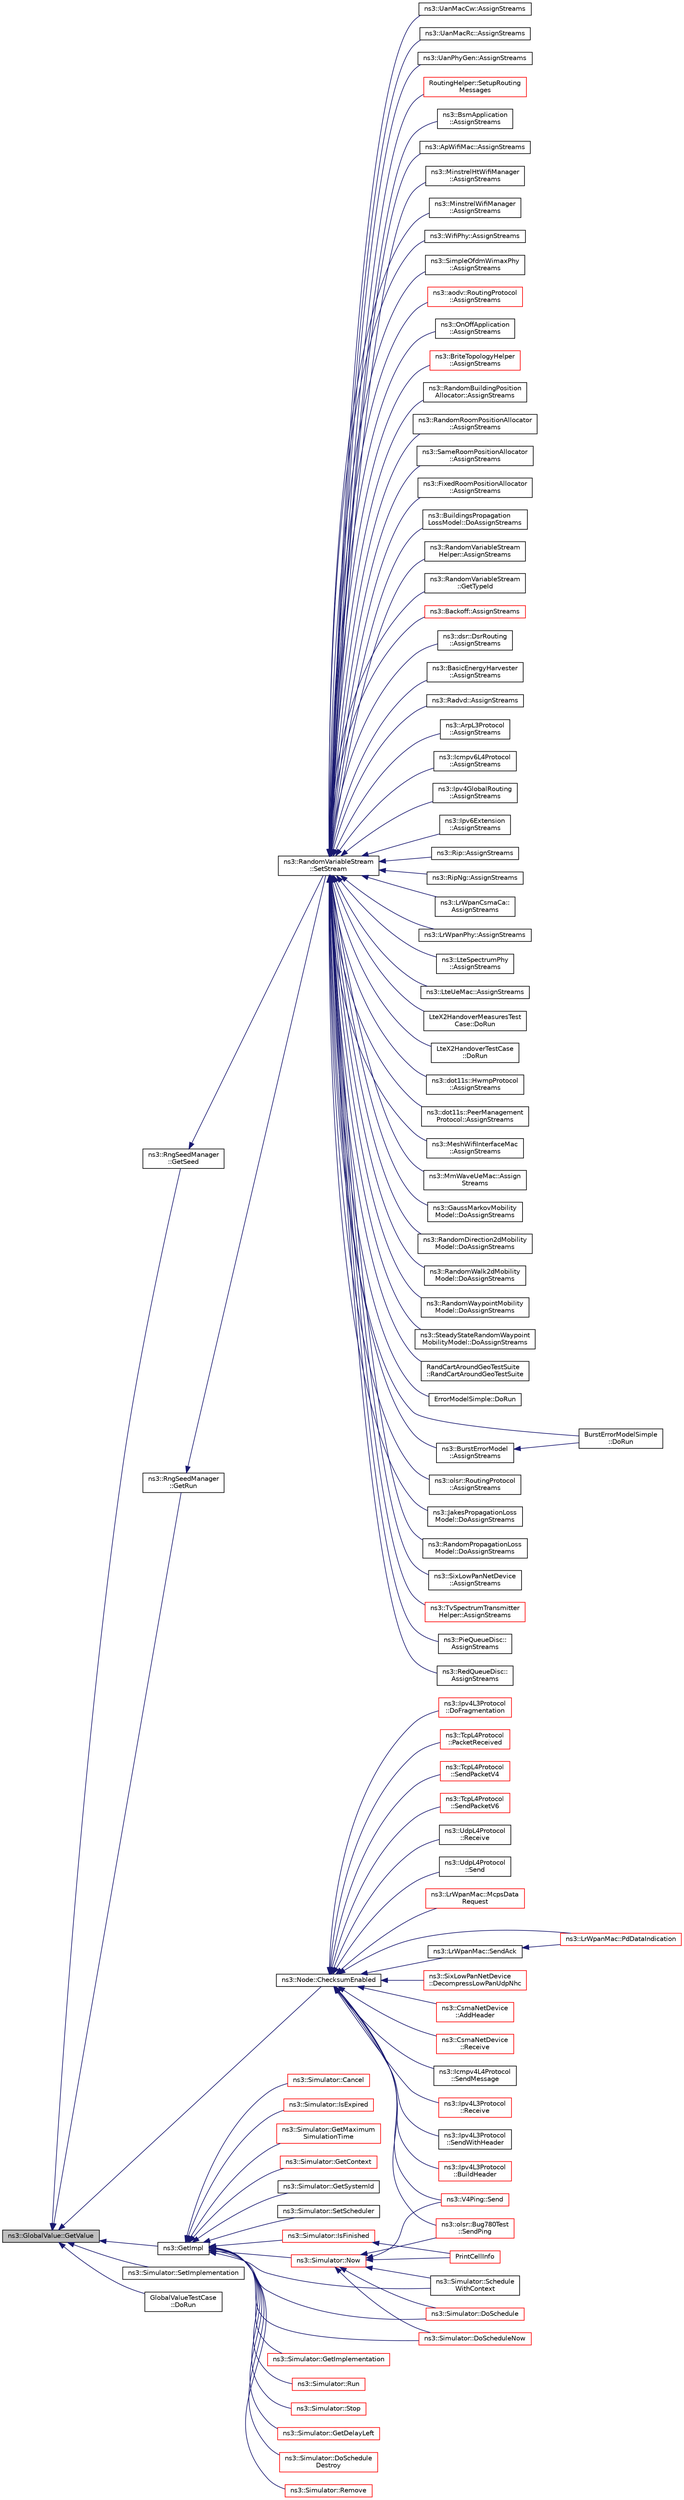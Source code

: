digraph "ns3::GlobalValue::GetValue"
{
  edge [fontname="Helvetica",fontsize="10",labelfontname="Helvetica",labelfontsize="10"];
  node [fontname="Helvetica",fontsize="10",shape=record];
  rankdir="LR";
  Node1 [label="ns3::GlobalValue::GetValue",height=0.2,width=0.4,color="black", fillcolor="grey75", style="filled", fontcolor="black"];
  Node1 -> Node2 [dir="back",color="midnightblue",fontsize="10",style="solid"];
  Node2 [label="ns3::RngSeedManager\l::GetSeed",height=0.2,width=0.4,color="black", fillcolor="white", style="filled",URL="$d2/d74/classns3_1_1RngSeedManager.html#a09f2d185f02aac599cd5a244c4b73ba5",tooltip="Get the current seed value which will be used by all subsequently instantiated RandomVariableStream o..."];
  Node2 -> Node3 [dir="back",color="midnightblue",fontsize="10",style="solid"];
  Node3 [label="ns3::RandomVariableStream\l::SetStream",height=0.2,width=0.4,color="black", fillcolor="white", style="filled",URL="$dc/daa/classns3_1_1RandomVariableStream.html#add11aaf975607746b7e271d300659a94",tooltip="Specifies the stream number for this RNG stream. "];
  Node3 -> Node4 [dir="back",color="midnightblue",fontsize="10",style="solid"];
  Node4 [label="ns3::aodv::RoutingProtocol\l::AssignStreams",height=0.2,width=0.4,color="red", fillcolor="white", style="filled",URL="$db/dd0/classns3_1_1aodv_1_1RoutingProtocol.html#ac2f2cc4e2b7e6edd4cec0e583e6329bb"];
  Node3 -> Node5 [dir="back",color="midnightblue",fontsize="10",style="solid"];
  Node5 [label="ns3::OnOffApplication\l::AssignStreams",height=0.2,width=0.4,color="black", fillcolor="white", style="filled",URL="$dc/d04/classns3_1_1OnOffApplication.html#acf037609b0b06be3ee401b2e7938c872",tooltip="Assign a fixed random variable stream number to the random variables used by this model..."];
  Node3 -> Node6 [dir="back",color="midnightblue",fontsize="10",style="solid"];
  Node6 [label="ns3::BriteTopologyHelper\l::AssignStreams",height=0.2,width=0.4,color="red", fillcolor="white", style="filled",URL="$da/dee/classns3_1_1BriteTopologyHelper.html#a019f40a1a4eee18a40dafc5f449ab69a"];
  Node3 -> Node7 [dir="back",color="midnightblue",fontsize="10",style="solid"];
  Node7 [label="ns3::RandomBuildingPosition\lAllocator::AssignStreams",height=0.2,width=0.4,color="black", fillcolor="white", style="filled",URL="$de/d30/classns3_1_1RandomBuildingPositionAllocator.html#aebe16d91cd077900819278ef6e08d268"];
  Node3 -> Node8 [dir="back",color="midnightblue",fontsize="10",style="solid"];
  Node8 [label="ns3::RandomRoomPositionAllocator\l::AssignStreams",height=0.2,width=0.4,color="black", fillcolor="white", style="filled",URL="$dd/d26/classns3_1_1RandomRoomPositionAllocator.html#a143ceb5be825ab1c35080497df64c2d1"];
  Node3 -> Node9 [dir="back",color="midnightblue",fontsize="10",style="solid"];
  Node9 [label="ns3::SameRoomPositionAllocator\l::AssignStreams",height=0.2,width=0.4,color="black", fillcolor="white", style="filled",URL="$db/dd1/classns3_1_1SameRoomPositionAllocator.html#a351c0ab22412170e50984edb0f303269"];
  Node3 -> Node10 [dir="back",color="midnightblue",fontsize="10",style="solid"];
  Node10 [label="ns3::FixedRoomPositionAllocator\l::AssignStreams",height=0.2,width=0.4,color="black", fillcolor="white", style="filled",URL="$d7/d7b/classns3_1_1FixedRoomPositionAllocator.html#ac3af152b08b5fcba687a30cf3043a8d6"];
  Node3 -> Node11 [dir="back",color="midnightblue",fontsize="10",style="solid"];
  Node11 [label="ns3::BuildingsPropagation\lLossModel::DoAssignStreams",height=0.2,width=0.4,color="black", fillcolor="white", style="filled",URL="$db/db0/classns3_1_1BuildingsPropagationLossModel.html#ab76339ec37256682c65b0c991c8e34e3"];
  Node3 -> Node12 [dir="back",color="midnightblue",fontsize="10",style="solid"];
  Node12 [label="ns3::RandomVariableStream\lHelper::AssignStreams",height=0.2,width=0.4,color="black", fillcolor="white", style="filled",URL="$de/d17/classns3_1_1RandomVariableStreamHelper.html#aec2ca1fc9e0321d77f1abd9c56b55cd0"];
  Node3 -> Node13 [dir="back",color="midnightblue",fontsize="10",style="solid"];
  Node13 [label="ns3::RandomVariableStream\l::GetTypeId",height=0.2,width=0.4,color="black", fillcolor="white", style="filled",URL="$dc/daa/classns3_1_1RandomVariableStream.html#a0b11fa19bc54cca33458c4e1fe7226d5",tooltip="Register this type. "];
  Node3 -> Node14 [dir="back",color="midnightblue",fontsize="10",style="solid"];
  Node14 [label="ns3::Backoff::AssignStreams",height=0.2,width=0.4,color="red", fillcolor="white", style="filled",URL="$d8/d54/classns3_1_1Backoff.html#a5227e2034c6a5b54fd3ea59ed2be2c93"];
  Node3 -> Node15 [dir="back",color="midnightblue",fontsize="10",style="solid"];
  Node15 [label="ns3::dsr::DsrRouting\l::AssignStreams",height=0.2,width=0.4,color="black", fillcolor="white", style="filled",URL="$df/d32/classns3_1_1dsr_1_1DsrRouting.html#aeaf02a6958f35bc630bae7729e9a7643"];
  Node3 -> Node16 [dir="back",color="midnightblue",fontsize="10",style="solid"];
  Node16 [label="ns3::BasicEnergyHarvester\l::AssignStreams",height=0.2,width=0.4,color="black", fillcolor="white", style="filled",URL="$d5/df9/classns3_1_1BasicEnergyHarvester.html#a9572d4892db98c109eed03b77bb9fd6c"];
  Node3 -> Node17 [dir="back",color="midnightblue",fontsize="10",style="solid"];
  Node17 [label="ns3::Radvd::AssignStreams",height=0.2,width=0.4,color="black", fillcolor="white", style="filled",URL="$d5/dd8/classns3_1_1Radvd.html#a9a7b0ce4a4f44ee5aa7bc8a9af1b2bbe"];
  Node3 -> Node18 [dir="back",color="midnightblue",fontsize="10",style="solid"];
  Node18 [label="ns3::ArpL3Protocol\l::AssignStreams",height=0.2,width=0.4,color="black", fillcolor="white", style="filled",URL="$de/d05/classns3_1_1ArpL3Protocol.html#a07ef806847944cc7a463e2db33d59681"];
  Node3 -> Node19 [dir="back",color="midnightblue",fontsize="10",style="solid"];
  Node19 [label="ns3::Icmpv6L4Protocol\l::AssignStreams",height=0.2,width=0.4,color="black", fillcolor="white", style="filled",URL="$d7/d1d/classns3_1_1Icmpv6L4Protocol.html#a04e895ff9568d57d5d97de08577f08b9"];
  Node3 -> Node20 [dir="back",color="midnightblue",fontsize="10",style="solid"];
  Node20 [label="ns3::Ipv4GlobalRouting\l::AssignStreams",height=0.2,width=0.4,color="black", fillcolor="white", style="filled",URL="$db/dff/classns3_1_1Ipv4GlobalRouting.html#a392bf55dd79428567bd027c64af0c8be"];
  Node3 -> Node21 [dir="back",color="midnightblue",fontsize="10",style="solid"];
  Node21 [label="ns3::Ipv6Extension\l::AssignStreams",height=0.2,width=0.4,color="black", fillcolor="white", style="filled",URL="$d1/de7/classns3_1_1Ipv6Extension.html#a2c69eb5dc7b06c5e96acc888a625b43e"];
  Node3 -> Node22 [dir="back",color="midnightblue",fontsize="10",style="solid"];
  Node22 [label="ns3::Rip::AssignStreams",height=0.2,width=0.4,color="black", fillcolor="white", style="filled",URL="$d7/d2b/classns3_1_1Rip.html#a5fee03b012b2652b79e49b5f7fa3a0a9"];
  Node3 -> Node23 [dir="back",color="midnightblue",fontsize="10",style="solid"];
  Node23 [label="ns3::RipNg::AssignStreams",height=0.2,width=0.4,color="black", fillcolor="white", style="filled",URL="$da/d75/classns3_1_1RipNg.html#a98e8ebdf17fdb302e0619246b88954a5"];
  Node3 -> Node24 [dir="back",color="midnightblue",fontsize="10",style="solid"];
  Node24 [label="ns3::LrWpanCsmaCa::\lAssignStreams",height=0.2,width=0.4,color="black", fillcolor="white", style="filled",URL="$df/d61/classns3_1_1LrWpanCsmaCa.html#afaeeb5b41f4ada6ea6df37e6c7761ada"];
  Node3 -> Node25 [dir="back",color="midnightblue",fontsize="10",style="solid"];
  Node25 [label="ns3::LrWpanPhy::AssignStreams",height=0.2,width=0.4,color="black", fillcolor="white", style="filled",URL="$d6/d61/classns3_1_1LrWpanPhy.html#a869f5ae34809909cd8f141dbe81d4394"];
  Node3 -> Node26 [dir="back",color="midnightblue",fontsize="10",style="solid"];
  Node26 [label="ns3::LteSpectrumPhy\l::AssignStreams",height=0.2,width=0.4,color="black", fillcolor="white", style="filled",URL="$de/def/classns3_1_1LteSpectrumPhy.html#a662eeb75d0cd0fcbc642c59967b52476"];
  Node3 -> Node27 [dir="back",color="midnightblue",fontsize="10",style="solid"];
  Node27 [label="ns3::LteUeMac::AssignStreams",height=0.2,width=0.4,color="black", fillcolor="white", style="filled",URL="$d2/d26/classns3_1_1LteUeMac.html#a6335b528d71e2d8e1f24d09631c671b7"];
  Node3 -> Node28 [dir="back",color="midnightblue",fontsize="10",style="solid"];
  Node28 [label="LteX2HandoverMeasuresTest\lCase::DoRun",height=0.2,width=0.4,color="black", fillcolor="white", style="filled",URL="$dd/d82/classLteX2HandoverMeasuresTestCase.html#a6aefe1e71df347688687fb5d8dd54104",tooltip="Implementation to actually run this TestCase. "];
  Node3 -> Node29 [dir="back",color="midnightblue",fontsize="10",style="solid"];
  Node29 [label="LteX2HandoverTestCase\l::DoRun",height=0.2,width=0.4,color="black", fillcolor="white", style="filled",URL="$d4/d48/classLteX2HandoverTestCase.html#a5d77d6fbe61da649203846d4617b4716",tooltip="Implementation to actually run this TestCase. "];
  Node3 -> Node30 [dir="back",color="midnightblue",fontsize="10",style="solid"];
  Node30 [label="ns3::dot11s::HwmpProtocol\l::AssignStreams",height=0.2,width=0.4,color="black", fillcolor="white", style="filled",URL="$de/d15/classns3_1_1dot11s_1_1HwmpProtocol.html#a62f0629ddbc028a90ec46909a2a5c572"];
  Node3 -> Node31 [dir="back",color="midnightblue",fontsize="10",style="solid"];
  Node31 [label="ns3::dot11s::PeerManagement\lProtocol::AssignStreams",height=0.2,width=0.4,color="black", fillcolor="white", style="filled",URL="$d7/d46/classns3_1_1dot11s_1_1PeerManagementProtocol.html#a906718c4d7bca1b6e0936ba10356ce02"];
  Node3 -> Node32 [dir="back",color="midnightblue",fontsize="10",style="solid"];
  Node32 [label="ns3::MeshWifiInterfaceMac\l::AssignStreams",height=0.2,width=0.4,color="black", fillcolor="white", style="filled",URL="$d0/dd8/classns3_1_1MeshWifiInterfaceMac.html#aa1879d91c7090f6ab0a5336c41fd1985"];
  Node3 -> Node33 [dir="back",color="midnightblue",fontsize="10",style="solid"];
  Node33 [label="ns3::MmWaveUeMac::Assign\lStreams",height=0.2,width=0.4,color="black", fillcolor="white", style="filled",URL="$d7/d84/classns3_1_1MmWaveUeMac.html#a7cae3b3ca87732dc5133b8bf452ec902"];
  Node3 -> Node34 [dir="back",color="midnightblue",fontsize="10",style="solid"];
  Node34 [label="ns3::GaussMarkovMobility\lModel::DoAssignStreams",height=0.2,width=0.4,color="black", fillcolor="white", style="filled",URL="$db/dd2/classns3_1_1GaussMarkovMobilityModel.html#a5e9d55ab98d520de29f4afdf3d19394b"];
  Node3 -> Node35 [dir="back",color="midnightblue",fontsize="10",style="solid"];
  Node35 [label="ns3::RandomDirection2dMobility\lModel::DoAssignStreams",height=0.2,width=0.4,color="black", fillcolor="white", style="filled",URL="$dc/d1a/classns3_1_1RandomDirection2dMobilityModel.html#a20c5d0ad77c5502e99ebd3648d7aa4c5"];
  Node3 -> Node36 [dir="back",color="midnightblue",fontsize="10",style="solid"];
  Node36 [label="ns3::RandomWalk2dMobility\lModel::DoAssignStreams",height=0.2,width=0.4,color="black", fillcolor="white", style="filled",URL="$d9/d99/classns3_1_1RandomWalk2dMobilityModel.html#a4d486485f6f810387fea6c15fabe409d"];
  Node3 -> Node37 [dir="back",color="midnightblue",fontsize="10",style="solid"];
  Node37 [label="ns3::RandomWaypointMobility\lModel::DoAssignStreams",height=0.2,width=0.4,color="black", fillcolor="white", style="filled",URL="$d4/d09/classns3_1_1RandomWaypointMobilityModel.html#a3e119d88e301546b51489c06863f9fcc"];
  Node3 -> Node38 [dir="back",color="midnightblue",fontsize="10",style="solid"];
  Node38 [label="ns3::SteadyStateRandomWaypoint\lMobilityModel::DoAssignStreams",height=0.2,width=0.4,color="black", fillcolor="white", style="filled",URL="$d9/d91/classns3_1_1SteadyStateRandomWaypointMobilityModel.html#ae93040385b173102abf1cd5103026c1a"];
  Node3 -> Node39 [dir="back",color="midnightblue",fontsize="10",style="solid"];
  Node39 [label="RandCartAroundGeoTestSuite\l::RandCartAroundGeoTestSuite",height=0.2,width=0.4,color="black", fillcolor="white", style="filled",URL="$d6/de1/classRandCartAroundGeoTestSuite.html#a69e9e0f8a81d41e9d2e84c0db1dbc81c"];
  Node3 -> Node40 [dir="back",color="midnightblue",fontsize="10",style="solid"];
  Node40 [label="ErrorModelSimple::DoRun",height=0.2,width=0.4,color="black", fillcolor="white", style="filled",URL="$d1/ddb/classErrorModelSimple.html#a84102bc3eba0940652e50e78771e1852",tooltip="Implementation to actually run this TestCase. "];
  Node3 -> Node41 [dir="back",color="midnightblue",fontsize="10",style="solid"];
  Node41 [label="BurstErrorModelSimple\l::DoRun",height=0.2,width=0.4,color="black", fillcolor="white", style="filled",URL="$d1/d69/classBurstErrorModelSimple.html#a9db92cbfd5b55bd457a776aaf418de37",tooltip="Implementation to actually run this TestCase. "];
  Node3 -> Node42 [dir="back",color="midnightblue",fontsize="10",style="solid"];
  Node42 [label="ns3::BurstErrorModel\l::AssignStreams",height=0.2,width=0.4,color="black", fillcolor="white", style="filled",URL="$da/de1/classns3_1_1BurstErrorModel.html#ae054a2275b29a6b0405bb63756b4e6b9"];
  Node42 -> Node41 [dir="back",color="midnightblue",fontsize="10",style="solid"];
  Node3 -> Node43 [dir="back",color="midnightblue",fontsize="10",style="solid"];
  Node43 [label="ns3::olsr::RoutingProtocol\l::AssignStreams",height=0.2,width=0.4,color="black", fillcolor="white", style="filled",URL="$d6/dbb/classns3_1_1olsr_1_1RoutingProtocol.html#aa4c678c146b32eafc73ae404a3a8103f"];
  Node3 -> Node44 [dir="back",color="midnightblue",fontsize="10",style="solid"];
  Node44 [label="ns3::JakesPropagationLoss\lModel::DoAssignStreams",height=0.2,width=0.4,color="black", fillcolor="white", style="filled",URL="$d0/dd8/classns3_1_1JakesPropagationLossModel.html#a1480a34382db30e4df3a40ab64755c0e"];
  Node3 -> Node45 [dir="back",color="midnightblue",fontsize="10",style="solid"];
  Node45 [label="ns3::RandomPropagationLoss\lModel::DoAssignStreams",height=0.2,width=0.4,color="black", fillcolor="white", style="filled",URL="$d4/d2f/classns3_1_1RandomPropagationLossModel.html#a57790fe1c43bc7550fd9e111201d67b9"];
  Node3 -> Node46 [dir="back",color="midnightblue",fontsize="10",style="solid"];
  Node46 [label="ns3::SixLowPanNetDevice\l::AssignStreams",height=0.2,width=0.4,color="black", fillcolor="white", style="filled",URL="$d1/d2b/classns3_1_1SixLowPanNetDevice.html#a57b6b7fbbf2de21172db06d24b0a73fd"];
  Node3 -> Node47 [dir="back",color="midnightblue",fontsize="10",style="solid"];
  Node47 [label="ns3::TvSpectrumTransmitter\lHelper::AssignStreams",height=0.2,width=0.4,color="red", fillcolor="white", style="filled",URL="$d9/d54/classns3_1_1TvSpectrumTransmitterHelper.html#ae862f97e3cec251b391b2ec27b2e9bf3"];
  Node3 -> Node48 [dir="back",color="midnightblue",fontsize="10",style="solid"];
  Node48 [label="ns3::PieQueueDisc::\lAssignStreams",height=0.2,width=0.4,color="black", fillcolor="white", style="filled",URL="$da/d04/classns3_1_1PieQueueDisc.html#ab43b15e60cb8d826b9911d5e15c89676"];
  Node3 -> Node49 [dir="back",color="midnightblue",fontsize="10",style="solid"];
  Node49 [label="ns3::RedQueueDisc::\lAssignStreams",height=0.2,width=0.4,color="black", fillcolor="white", style="filled",URL="$d5/d02/classns3_1_1RedQueueDisc.html#a37e9660319f3c522f0767dcd974eb3c6"];
  Node3 -> Node50 [dir="back",color="midnightblue",fontsize="10",style="solid"];
  Node50 [label="ns3::UanMacCw::AssignStreams",height=0.2,width=0.4,color="black", fillcolor="white", style="filled",URL="$da/db3/classns3_1_1UanMacCw.html#adcffebd9df36f178be11570180622b18"];
  Node3 -> Node51 [dir="back",color="midnightblue",fontsize="10",style="solid"];
  Node51 [label="ns3::UanMacRc::AssignStreams",height=0.2,width=0.4,color="black", fillcolor="white", style="filled",URL="$dd/d87/classns3_1_1UanMacRc.html#a34ea1be023e505eca87199a53032ea9c"];
  Node3 -> Node52 [dir="back",color="midnightblue",fontsize="10",style="solid"];
  Node52 [label="ns3::UanPhyGen::AssignStreams",height=0.2,width=0.4,color="black", fillcolor="white", style="filled",URL="$da/d4e/classns3_1_1UanPhyGen.html#a42032d305c4f54f3b28357b0f8c01e4c"];
  Node3 -> Node53 [dir="back",color="midnightblue",fontsize="10",style="solid"];
  Node53 [label="RoutingHelper::SetupRouting\lMessages",height=0.2,width=0.4,color="red", fillcolor="white", style="filled",URL="$db/d84/classRoutingHelper.html#a31236f0ad47519ab251f93b9fe13013a",tooltip="Sets up routing messages on the nodes and their interfaces. "];
  Node3 -> Node54 [dir="back",color="midnightblue",fontsize="10",style="solid"];
  Node54 [label="ns3::BsmApplication\l::AssignStreams",height=0.2,width=0.4,color="black", fillcolor="white", style="filled",URL="$d9/ddb/classns3_1_1BsmApplication.html#a1c30b47f101a56a5eca9bd77134f08e9"];
  Node3 -> Node55 [dir="back",color="midnightblue",fontsize="10",style="solid"];
  Node55 [label="ns3::ApWifiMac::AssignStreams",height=0.2,width=0.4,color="black", fillcolor="white", style="filled",URL="$d0/d51/classns3_1_1ApWifiMac.html#aab3410af41c0477ddaf60bc3f6659de9"];
  Node3 -> Node56 [dir="back",color="midnightblue",fontsize="10",style="solid"];
  Node56 [label="ns3::MinstrelHtWifiManager\l::AssignStreams",height=0.2,width=0.4,color="black", fillcolor="white", style="filled",URL="$dd/d09/classns3_1_1MinstrelHtWifiManager.html#a657f1dd26cd9492287dff1f99284e7b8"];
  Node3 -> Node57 [dir="back",color="midnightblue",fontsize="10",style="solid"];
  Node57 [label="ns3::MinstrelWifiManager\l::AssignStreams",height=0.2,width=0.4,color="black", fillcolor="white", style="filled",URL="$dd/d45/classns3_1_1MinstrelWifiManager.html#ac08c92ef99479ba0547a6ad7596f3a61"];
  Node3 -> Node58 [dir="back",color="midnightblue",fontsize="10",style="solid"];
  Node58 [label="ns3::WifiPhy::AssignStreams",height=0.2,width=0.4,color="black", fillcolor="white", style="filled",URL="$d6/d5a/classns3_1_1WifiPhy.html#afb67fffd3cfed4a799b1c92544dc0b55"];
  Node3 -> Node59 [dir="back",color="midnightblue",fontsize="10",style="solid"];
  Node59 [label="ns3::SimpleOfdmWimaxPhy\l::AssignStreams",height=0.2,width=0.4,color="black", fillcolor="white", style="filled",URL="$d5/dba/classns3_1_1SimpleOfdmWimaxPhy.html#a63c99fca7ac5fd0649b845672c3496b5"];
  Node1 -> Node60 [dir="back",color="midnightblue",fontsize="10",style="solid"];
  Node60 [label="ns3::RngSeedManager\l::GetRun",height=0.2,width=0.4,color="black", fillcolor="white", style="filled",URL="$d2/d74/classns3_1_1RngSeedManager.html#afaf1b845d2523df05ca341a930de24b3",tooltip="Get the current run number. "];
  Node60 -> Node3 [dir="back",color="midnightblue",fontsize="10",style="solid"];
  Node1 -> Node61 [dir="back",color="midnightblue",fontsize="10",style="solid"];
  Node61 [label="ns3::GetImpl",height=0.2,width=0.4,color="black", fillcolor="white", style="filled",URL="$d4/d8b/group__simulator.html#ga42eb4eddad41528d4d99794a3dae3fd0",tooltip="Get the SimulatorImpl singleton. "];
  Node61 -> Node62 [dir="back",color="midnightblue",fontsize="10",style="solid"];
  Node62 [label="ns3::Simulator::SetScheduler",height=0.2,width=0.4,color="black", fillcolor="white", style="filled",URL="$d7/deb/classns3_1_1Simulator.html#a926ae3f3fc64b7ca23460a0bae02acd4",tooltip="Set the scheduler type with an ObjectFactory. "];
  Node61 -> Node63 [dir="back",color="midnightblue",fontsize="10",style="solid"];
  Node63 [label="ns3::Simulator::IsFinished",height=0.2,width=0.4,color="red", fillcolor="white", style="filled",URL="$d7/deb/classns3_1_1Simulator.html#aa8c662d04480705d09b3d65b4dea9d2f"];
  Node63 -> Node64 [dir="back",color="midnightblue",fontsize="10",style="solid"];
  Node64 [label="PrintCellInfo",height=0.2,width=0.4,color="red", fillcolor="white", style="filled",URL="$df/d15/examples_2li-ion-energy-source_8cc.html#a5a233214e03143292862c2a936b073eb"];
  Node61 -> Node65 [dir="back",color="midnightblue",fontsize="10",style="solid"];
  Node65 [label="ns3::Simulator::Run",height=0.2,width=0.4,color="red", fillcolor="white", style="filled",URL="$d7/deb/classns3_1_1Simulator.html#a84be982e6d03b62c3dc3303c75a9b909"];
  Node61 -> Node66 [dir="back",color="midnightblue",fontsize="10",style="solid"];
  Node66 [label="ns3::Simulator::Stop",height=0.2,width=0.4,color="red", fillcolor="white", style="filled",URL="$d7/deb/classns3_1_1Simulator.html#a2335ba5b62e9066e893fecb21b7f6afd"];
  Node61 -> Node67 [dir="back",color="midnightblue",fontsize="10",style="solid"];
  Node67 [label="ns3::Simulator::Now",height=0.2,width=0.4,color="red", fillcolor="white", style="filled",URL="$d7/deb/classns3_1_1Simulator.html#ac3178fa975b419f7875e7105be122800"];
  Node67 -> Node68 [dir="back",color="midnightblue",fontsize="10",style="solid"];
  Node68 [label="ns3::Simulator::Schedule\lWithContext",height=0.2,width=0.4,color="black", fillcolor="white", style="filled",URL="$d7/deb/classns3_1_1Simulator.html#a5ba9b2de598375791433f1bb9ba9ca83"];
  Node67 -> Node69 [dir="back",color="midnightblue",fontsize="10",style="solid"];
  Node69 [label="ns3::Simulator::DoSchedule",height=0.2,width=0.4,color="red", fillcolor="white", style="filled",URL="$d7/deb/classns3_1_1Simulator.html#a47af23973938819bdc89cb2807e09ed5"];
  Node67 -> Node70 [dir="back",color="midnightblue",fontsize="10",style="solid"];
  Node70 [label="ns3::Simulator::DoScheduleNow",height=0.2,width=0.4,color="red", fillcolor="white", style="filled",URL="$d7/deb/classns3_1_1Simulator.html#a9377ee62d67f7923318c4313a3b285f8"];
  Node67 -> Node64 [dir="back",color="midnightblue",fontsize="10",style="solid"];
  Node67 -> Node71 [dir="back",color="midnightblue",fontsize="10",style="solid"];
  Node71 [label="ns3::V4Ping::Send",height=0.2,width=0.4,color="red", fillcolor="white", style="filled",URL="$d3/da5/classns3_1_1V4Ping.html#a26d3a4285998df72a37dfa62b9097e4b",tooltip="Send one Ping (ICMP ECHO) to the destination. "];
  Node67 -> Node72 [dir="back",color="midnightblue",fontsize="10",style="solid"];
  Node72 [label="ns3::olsr::Bug780Test\l::SendPing",height=0.2,width=0.4,color="red", fillcolor="white", style="filled",URL="$d9/d95/classns3_1_1olsr_1_1Bug780Test.html#acdcf92bc12c53b5df1da229300d2f280",tooltip="Send one ping. "];
  Node61 -> Node73 [dir="back",color="midnightblue",fontsize="10",style="solid"];
  Node73 [label="ns3::Simulator::GetDelayLeft",height=0.2,width=0.4,color="red", fillcolor="white", style="filled",URL="$d7/deb/classns3_1_1Simulator.html#af2c7b4285454aa5062bd2df2bb7a7ab9"];
  Node61 -> Node68 [dir="back",color="midnightblue",fontsize="10",style="solid"];
  Node61 -> Node69 [dir="back",color="midnightblue",fontsize="10",style="solid"];
  Node61 -> Node70 [dir="back",color="midnightblue",fontsize="10",style="solid"];
  Node61 -> Node74 [dir="back",color="midnightblue",fontsize="10",style="solid"];
  Node74 [label="ns3::Simulator::DoSchedule\lDestroy",height=0.2,width=0.4,color="red", fillcolor="white", style="filled",URL="$d7/deb/classns3_1_1Simulator.html#a00139c9c4e854aca72063485518c0d52"];
  Node61 -> Node75 [dir="back",color="midnightblue",fontsize="10",style="solid"];
  Node75 [label="ns3::Simulator::Remove",height=0.2,width=0.4,color="red", fillcolor="white", style="filled",URL="$d7/deb/classns3_1_1Simulator.html#ae30cacdda6cd0d5d62a8f2097b320506"];
  Node61 -> Node76 [dir="back",color="midnightblue",fontsize="10",style="solid"];
  Node76 [label="ns3::Simulator::Cancel",height=0.2,width=0.4,color="red", fillcolor="white", style="filled",URL="$d7/deb/classns3_1_1Simulator.html#a1b903a62d6117ef28f7ba3c6500689bf"];
  Node61 -> Node77 [dir="back",color="midnightblue",fontsize="10",style="solid"];
  Node77 [label="ns3::Simulator::IsExpired",height=0.2,width=0.4,color="red", fillcolor="white", style="filled",URL="$d7/deb/classns3_1_1Simulator.html#a83ac8425c319a29b64f6d3b2ffc61e9c"];
  Node61 -> Node78 [dir="back",color="midnightblue",fontsize="10",style="solid"];
  Node78 [label="ns3::Simulator::GetMaximum\lSimulationTime",height=0.2,width=0.4,color="red", fillcolor="white", style="filled",URL="$d7/deb/classns3_1_1Simulator.html#aa8dbab888dca7bf3528421d2c5e67f99"];
  Node61 -> Node79 [dir="back",color="midnightblue",fontsize="10",style="solid"];
  Node79 [label="ns3::Simulator::GetContext",height=0.2,width=0.4,color="red", fillcolor="white", style="filled",URL="$d7/deb/classns3_1_1Simulator.html#a8514b74ee2c42916b351b33c4a963bb0"];
  Node61 -> Node80 [dir="back",color="midnightblue",fontsize="10",style="solid"];
  Node80 [label="ns3::Simulator::GetSystemId",height=0.2,width=0.4,color="black", fillcolor="white", style="filled",URL="$d7/deb/classns3_1_1Simulator.html#ac956436096243081b306fe4d95040d42"];
  Node61 -> Node81 [dir="back",color="midnightblue",fontsize="10",style="solid"];
  Node81 [label="ns3::Simulator::GetImplementation",height=0.2,width=0.4,color="red", fillcolor="white", style="filled",URL="$d7/deb/classns3_1_1Simulator.html#afdbe7c7695132b3fae7cb0b5d67c04e3",tooltip="Get the SimulatorImpl singleton. "];
  Node1 -> Node82 [dir="back",color="midnightblue",fontsize="10",style="solid"];
  Node82 [label="ns3::Simulator::SetImplementation",height=0.2,width=0.4,color="black", fillcolor="white", style="filled",URL="$d7/deb/classns3_1_1Simulator.html#ae9c56e0f229fd981f5fdf99650953473"];
  Node1 -> Node83 [dir="back",color="midnightblue",fontsize="10",style="solid"];
  Node83 [label="GlobalValueTestCase\l::DoRun",height=0.2,width=0.4,color="black", fillcolor="white", style="filled",URL="$df/dfc/classGlobalValueTestCase.html#a93b54a0fcf8a1ace46358bc8c4026eb9",tooltip="Implementation to actually run this TestCase. "];
  Node1 -> Node84 [dir="back",color="midnightblue",fontsize="10",style="solid"];
  Node84 [label="ns3::Node::ChecksumEnabled",height=0.2,width=0.4,color="black", fillcolor="white", style="filled",URL="$dd/ded/classns3_1_1Node.html#a0515bfe9a3aeb6605d657ba855699815"];
  Node84 -> Node85 [dir="back",color="midnightblue",fontsize="10",style="solid"];
  Node85 [label="ns3::CsmaNetDevice\l::AddHeader",height=0.2,width=0.4,color="red", fillcolor="white", style="filled",URL="$d4/df2/classns3_1_1CsmaNetDevice.html#a736bf6ce5851ace677f8fc693a92855c"];
  Node84 -> Node86 [dir="back",color="midnightblue",fontsize="10",style="solid"];
  Node86 [label="ns3::CsmaNetDevice\l::Receive",height=0.2,width=0.4,color="red", fillcolor="white", style="filled",URL="$d4/df2/classns3_1_1CsmaNetDevice.html#a640e48cd26f676994e0d76b5f34a5367"];
  Node84 -> Node71 [dir="back",color="midnightblue",fontsize="10",style="solid"];
  Node84 -> Node87 [dir="back",color="midnightblue",fontsize="10",style="solid"];
  Node87 [label="ns3::Icmpv4L4Protocol\l::SendMessage",height=0.2,width=0.4,color="black", fillcolor="white", style="filled",URL="$df/d1c/classns3_1_1Icmpv4L4Protocol.html#aae3de2e93f23c3fe6a1fbdc2d03a700c",tooltip="Send a generic ICMP packet. "];
  Node84 -> Node88 [dir="back",color="midnightblue",fontsize="10",style="solid"];
  Node88 [label="ns3::Ipv4L3Protocol\l::Receive",height=0.2,width=0.4,color="red", fillcolor="white", style="filled",URL="$d2/dc9/classns3_1_1Ipv4L3Protocol.html#a2f27fb0a3f698ffb34a654323b063c94"];
  Node84 -> Node89 [dir="back",color="midnightblue",fontsize="10",style="solid"];
  Node89 [label="ns3::Ipv4L3Protocol\l::SendWithHeader",height=0.2,width=0.4,color="black", fillcolor="white", style="filled",URL="$d2/dc9/classns3_1_1Ipv4L3Protocol.html#a9305010252cee1e4e97766227ca58ba4"];
  Node84 -> Node90 [dir="back",color="midnightblue",fontsize="10",style="solid"];
  Node90 [label="ns3::Ipv4L3Protocol\l::BuildHeader",height=0.2,width=0.4,color="red", fillcolor="white", style="filled",URL="$d2/dc9/classns3_1_1Ipv4L3Protocol.html#a3737569960c655fe5441b21a5ef829d3",tooltip="Construct an IPv4 header. "];
  Node84 -> Node91 [dir="back",color="midnightblue",fontsize="10",style="solid"];
  Node91 [label="ns3::Ipv4L3Protocol\l::DoFragmentation",height=0.2,width=0.4,color="red", fillcolor="white", style="filled",URL="$d2/dc9/classns3_1_1Ipv4L3Protocol.html#a5ea602dc1447746c0c3bd90e36ec3888",tooltip="Fragment a packet. "];
  Node84 -> Node92 [dir="back",color="midnightblue",fontsize="10",style="solid"];
  Node92 [label="ns3::TcpL4Protocol\l::PacketReceived",height=0.2,width=0.4,color="red", fillcolor="white", style="filled",URL="$df/dc9/classns3_1_1TcpL4Protocol.html#a3ff49ecbf02516282f7b8158819f432b",tooltip="Get the tcp header of the incoming packet and checks its checksum if needed. "];
  Node84 -> Node93 [dir="back",color="midnightblue",fontsize="10",style="solid"];
  Node93 [label="ns3::TcpL4Protocol\l::SendPacketV4",height=0.2,width=0.4,color="red", fillcolor="white", style="filled",URL="$df/dc9/classns3_1_1TcpL4Protocol.html#ae57806dce4847383a27e329656e77e14",tooltip="Send a packet via TCP (IPv4) "];
  Node84 -> Node94 [dir="back",color="midnightblue",fontsize="10",style="solid"];
  Node94 [label="ns3::TcpL4Protocol\l::SendPacketV6",height=0.2,width=0.4,color="red", fillcolor="white", style="filled",URL="$df/dc9/classns3_1_1TcpL4Protocol.html#a12831eb88c02c37b3cf42cdda814cd19",tooltip="Send a packet via TCP (IPv6) "];
  Node84 -> Node95 [dir="back",color="midnightblue",fontsize="10",style="solid"];
  Node95 [label="ns3::UdpL4Protocol\l::Receive",height=0.2,width=0.4,color="black", fillcolor="white", style="filled",URL="$d0/d31/classns3_1_1UdpL4Protocol.html#a61e0744cc561ec265c8a888552e27310",tooltip="Called from lower-level layers to send the packet up in the stack. "];
  Node84 -> Node96 [dir="back",color="midnightblue",fontsize="10",style="solid"];
  Node96 [label="ns3::UdpL4Protocol\l::Send",height=0.2,width=0.4,color="black", fillcolor="white", style="filled",URL="$d0/d31/classns3_1_1UdpL4Protocol.html#a1101c5599b8a48d8f1b2dc1952a5e9b4",tooltip="Send a packet via UDP (IPv4) "];
  Node84 -> Node97 [dir="back",color="midnightblue",fontsize="10",style="solid"];
  Node97 [label="ns3::LrWpanMac::McpsData\lRequest",height=0.2,width=0.4,color="red", fillcolor="white", style="filled",URL="$db/d57/classns3_1_1LrWpanMac.html#acb3f2c60655d459aeb85b20536d1f7ce"];
  Node84 -> Node98 [dir="back",color="midnightblue",fontsize="10",style="solid"];
  Node98 [label="ns3::LrWpanMac::PdDataIndication",height=0.2,width=0.4,color="red", fillcolor="white", style="filled",URL="$db/d57/classns3_1_1LrWpanMac.html#a71139cc1bd26ab1c0a9c2e7791631389"];
  Node84 -> Node99 [dir="back",color="midnightblue",fontsize="10",style="solid"];
  Node99 [label="ns3::LrWpanMac::SendAck",height=0.2,width=0.4,color="black", fillcolor="white", style="filled",URL="$db/d57/classns3_1_1LrWpanMac.html#afdf2ca2fc6e15fbb1767720607a101f8"];
  Node99 -> Node98 [dir="back",color="midnightblue",fontsize="10",style="solid"];
  Node84 -> Node72 [dir="back",color="midnightblue",fontsize="10",style="solid"];
  Node84 -> Node100 [dir="back",color="midnightblue",fontsize="10",style="solid"];
  Node100 [label="ns3::SixLowPanNetDevice\l::DecompressLowPanUdpNhc",height=0.2,width=0.4,color="red", fillcolor="white", style="filled",URL="$d1/d2b/classns3_1_1SixLowPanNetDevice.html#a0b31fbe0bdc3a4dd59b9f7426aec8ed8",tooltip="Decompress the headers according to NHC compression. "];
}

